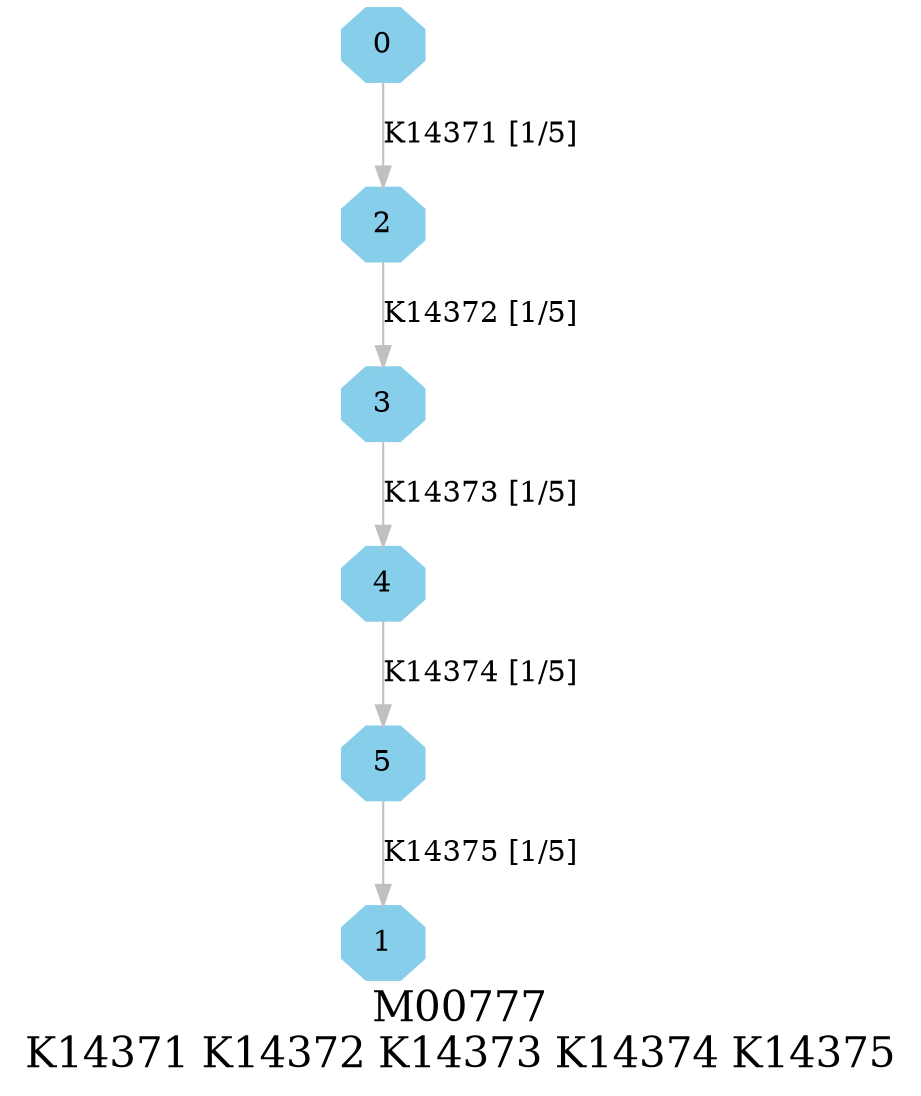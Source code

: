 digraph G {
graph [label="M00777
K14371 K14372 K14373 K14374 K14375",fontsize=20];
node [shape=box,style=filled];
edge [len=3,color=grey];
{node [width=.3,height=.3,shape=octagon,style=filled,color=skyblue] 0 1 2 3 4 5 }
0 -> 2 [label="K14371 [1/5]"];
2 -> 3 [label="K14372 [1/5]"];
3 -> 4 [label="K14373 [1/5]"];
4 -> 5 [label="K14374 [1/5]"];
5 -> 1 [label="K14375 [1/5]"];
}